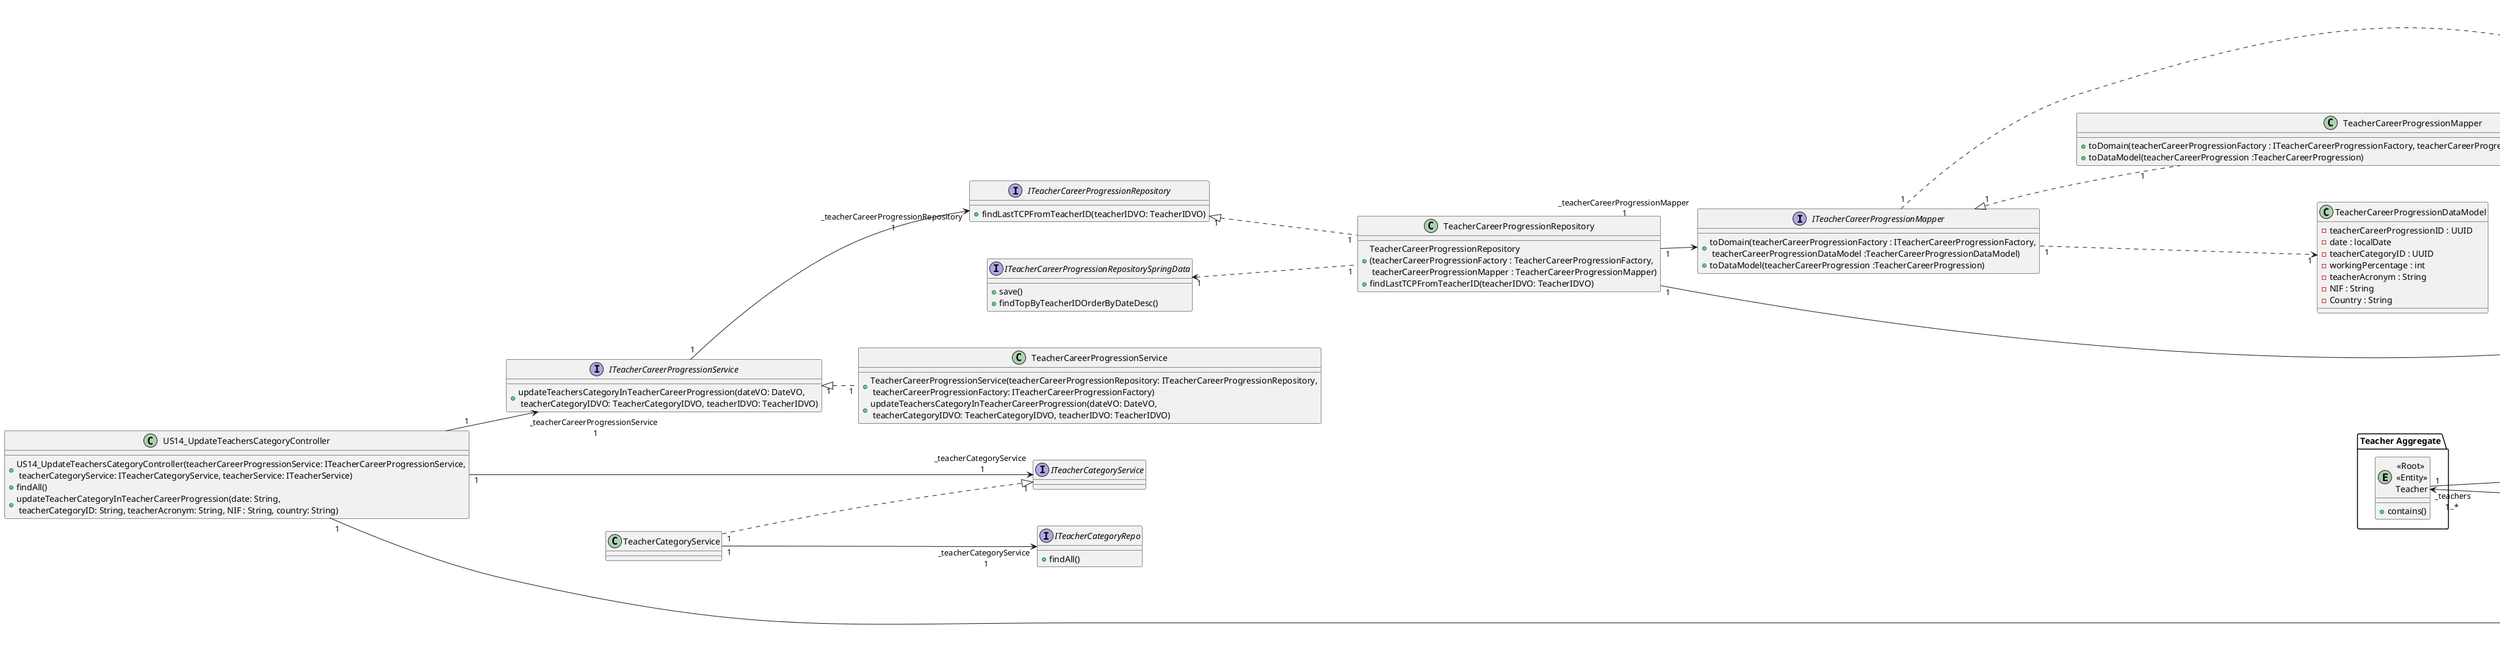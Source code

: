@startuml
left to right direction
skinparam ranksep 60
skinparam nodesep 60

class US14_UpdateTeachersCategoryController {
    +US14_UpdateTeachersCategoryController(teacherCareerProgressionService: ITeacherCareerProgressionService,\n teacherCategoryService: ITeacherCategoryService, teacherService: ITeacherService)
    +findAll()
    +updateTeacherCategoryInTeacherCareerProgression(date: String,\n teacherCategoryID: String, teacherAcronym: String, NIF : String, country: String)
}

class TeacherCareerProgressionService {
    +TeacherCareerProgressionService(teacherCareerProgressionRepository: ITeacherCareerProgressionRepository,\n teacherCareerProgressionFactory: ITeacherCareerProgressionFactory)
    +updateTeachersCategoryInTeacherCareerProgression(dateVO: DateVO,\n teacherCategoryIDVO: TeacherCategoryIDVO, teacherIDVO: TeacherIDVO)
}

interface ITeacherCareerProgressionService {
    +updateTeachersCategoryInTeacherCareerProgression(dateVO: DateVO,\n teacherCategoryIDVO: TeacherCategoryIDVO, teacherIDVO: TeacherIDVO)
}

interface ITeacherCategoryRepo {
    +findAll()
}

interface ITeacherCategoryService {
}

class TeacherCategoryService {
}

package "Teacher Aggregate" {
    entity "<<Root>>\n <<Entity>>\n Teacher" {
    +contains()
    }
}

class "<<Value Object>>\n TeacherIDVO" {
        -teacherAcronym: TeacherAcronym
        -nif: NIF
    }

package "TeacherCareerProgression Aggregate" {
    entity "<<Root>>\n <<Entity>>\nTeacherCareerProgression" {
        +TeacherCareerProgression(dateVO: DateVO, workingPercentageVO: WorkingPercentageVO)
        +isLastDateEqualOrBeforeNewDate(dateVO: DateVO)
        +getTeacherCategoryID()
        +getWorkingPercentage()
        +getDate()
        +isDateAfter()
    }
}

    class "<<Value Object>>\n TeacherCareerProgressionIDVO" {
          -ID: UUID
    }

    class "<<Value Object>>\n DateVO" {
          -date: LocalDate
    }

    class "<<Value Object>>\n WorkingPercentageVO" {
              -workingPercentage: int
   }

class TeacherCareerProgressionRepository {
    +TeacherCareerProgressionRepository\n(teacherCareerProgressionFactory : TeacherCareerProgressionFactory,\n teacherCareerProgressionMapper : TeacherCareerProgressionMapper)
    +findLastTCPFromTeacherID(teacherIDVO: TeacherIDVO)
}

class TeacherRepository {
    +findAll()
    +containsOfIdentity()
}

package "TeacherCategory Aggregate" {
    entity "<<Root>>\n <<Entity>>\nTeacherCategory" {
    }
}

interface ITeacherCareerProgressionRepository {
    +findLastTCPFromTeacherID(teacherIDVO: TeacherIDVO)
}

interface ITeacherRepository {
    +findAll()
    +containsOfIdentity()
}

class "<<Value Object>>\n TeacherCategoryIDVO" {
                -id: UUID
}

class TeacherCareerProgressionFactoryImpl {
    +createTeacherCareerProgression(dateVO: DateVO, workingPercentageVO: WorkingPercentageVO,
                                        teacherCategoryIDVO: TeacherCategoryIDVO, teacherIDVO: TeacherIDVO)
}

interface ITeacherCareerProgressionFactory {
    +createTeacherCareerProgression(dateVO: DateVO, workingPercentageVO: WorkingPercentageVO,
                                        teacherCategoryIDVO: TeacherCategoryIDVO, teacherIDVO: TeacherIDVO)
}

class TeacherCareerProgressionMapper {
    +toDomain(teacherCareerProgressionFactory : ITeacherCareerProgressionFactory, teacherCareerProgressionDataModel :TeacherCareerProgressionDataModel)
    +toDataModel(teacherCareerProgression :TeacherCareerProgression)
}

interface ITeacherCareerProgressionMapper {
    +toDomain(teacherCareerProgressionFactory : ITeacherCareerProgressionFactory,\n teacherCareerProgressionDataModel :TeacherCareerProgressionDataModel)
    +toDataModel(teacherCareerProgression :TeacherCareerProgression)
}


class TeacherCareerProgressionDataModel {
    -teacherCareerProgressionID : UUID
    -date : localDate
    -teacherCategoryID : UUID
    -workingPercentage : int
    -teacherAcronym : String
    -NIF : String
    -Country : String
}

class TeacherService {
    +findAll()
}

interface ITeacherService {
    +findAll()
}

interface ITeacherCareerProgressionRepositorySpringData {
    +save()
    +findTopByTeacherIDOrderByDateDesc()
}

US14_UpdateTeachersCategoryController "1" ---> "_teacherCategoryService \n 1" ITeacherCategoryService
US14_UpdateTeachersCategoryController "1" --> "_teacherService \n 1" ITeacherService
US14_UpdateTeachersCategoryController "1" --> "_teacherCareerProgressionService \n 1" ITeacherCareerProgressionService
ITeacherService "1" <|.. "1" TeacherService
ITeacherCareerProgressionService "1" <|.. "1" TeacherCareerProgressionService
TeacherCategoryService "1" ..|> "1" ITeacherCategoryService
ITeacherService "1" --> "_teacherRepository \n 1" ITeacherRepository
TeacherCategoryService "1" --> "_teacherCategoryService \n 1" ITeacherCategoryRepo
ITeacherCareerProgressionService "1" --> "_teacherCareerProgressionRepository \n 1" ITeacherCareerProgressionRepository
"<<Root>>\n <<Entity>>\n Teacher" "_teachers         \n 1..*           " <---- "1" ITeacherRepository
TeacherCareerProgressionRepository "1" --> "_teacherCareerProgressionFactory \n1" ITeacherCareerProgressionFactory
TeacherCareerProgressionRepository "1" --> "_teacherCareerProgressionMapper \n1" ITeacherCareerProgressionMapper
ITeacherCareerProgressionMapper "1" <|.. "1" TeacherCareerProgressionMapper
ITeacherCareerProgressionMapper "1" ..> "1" TeacherCareerProgressionDataModel
ITeacherCareerProgressionMapper "1" ...> "1" ITeacherCareerProgressionFactory
"<<Value Object>>\n TeacherIDVO" "1  " <-- "\n 1..*     " "<<Root>>\n <<Entity>>\nTeacherCareerProgression"
ITeacherCareerProgressionFactory "1" ..> "   \n        1..*" "<<Root>>\n <<Entity>>\nTeacherCareerProgression"
TeacherCareerProgressionFactoryImpl .l.|> ITeacherCareerProgressionFactory
"<<Root>>\n <<Entity>>\n Teacher" "1" --> "1" "<<Value Object>>\n TeacherIDVO"
"<<Root>>\n <<Entity>>\nTeacherCareerProgression" "1" --> "1" "<<Value Object>>\n TeacherCareerProgressionIDVO"
"<<Root>>\n <<Entity>>\nTeacherCareerProgression" "1" --> "1" "<<Value Object>>\n DateVO"
"<<Root>>\n <<Entity>>\nTeacherCareerProgression" "1" --> "1" "<<Value Object>>\n WorkingPercentageVO"
"<<Root>>\n <<Entity>>\nTeacherCareerProgression" "1" --> "1" "<<Value Object>>\n TeacherCategoryIDVO"
"<<Value Object>>\n TeacherCategoryIDVO" "1" <-u- "1" "<<Root>>\n <<Entity>>\nTeacherCategory"
ITeacherCareerProgressionRepository "1" <|.. "1"  TeacherCareerProgressionRepository
ITeacherRepository "1"  <|.. "1" TeacherRepository
ITeacherCareerProgressionRepositorySpringData "1" <.. "1" TeacherCareerProgressionRepository
@enduml
